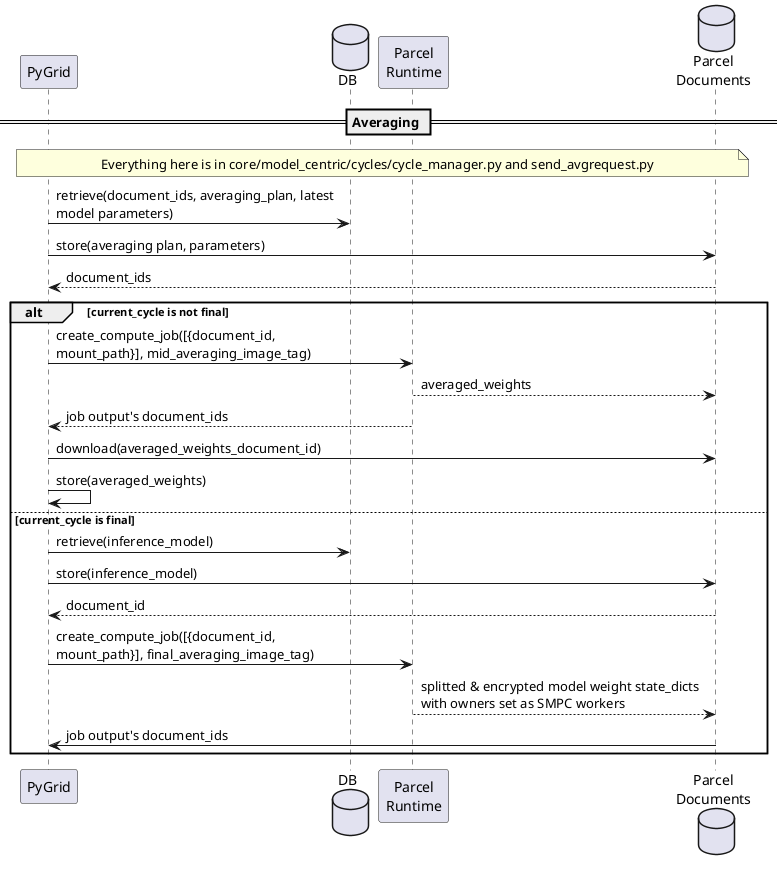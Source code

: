 @startuml Cycle Request

skinparam maxMessageSize 300

participant PyGrid as grid
database DB as db
participant "Parcel\nRuntime" as parcel
database "Parcel\nDocuments" as padb

== Averaging ==
note over grid, padb: Everything here is in core/model_centric/cycles/cycle_manager.py and send_avgrequest.py
grid -> db: retrieve(document_ids, averaging_plan, latest model parameters)
grid -> padb: store(averaging plan, parameters)
padb --> grid: document_ids
alt current_cycle is not final
    grid -> parcel: create_compute_job([{document_id, mount_path}], mid_averaging_image_tag)
    parcel --> padb: averaged_weights
    parcel --> grid: job output's document_ids
    grid -> padb: download(averaged_weights_document_id)
    grid -> grid: store(averaged_weights)
else current_cycle is final
    grid -> db: retrieve(inference_model)
    grid -> padb: store(inference_model)
    padb --> grid: document_id
    grid -> parcel: create_compute_job([{document_id, mount_path}], final_averaging_image_tag)
    parcel --> padb: splitted & encrypted model weight state_dicts with owners set as SMPC workers
    padb -> grid: job output's document_ids
end

@enduml
